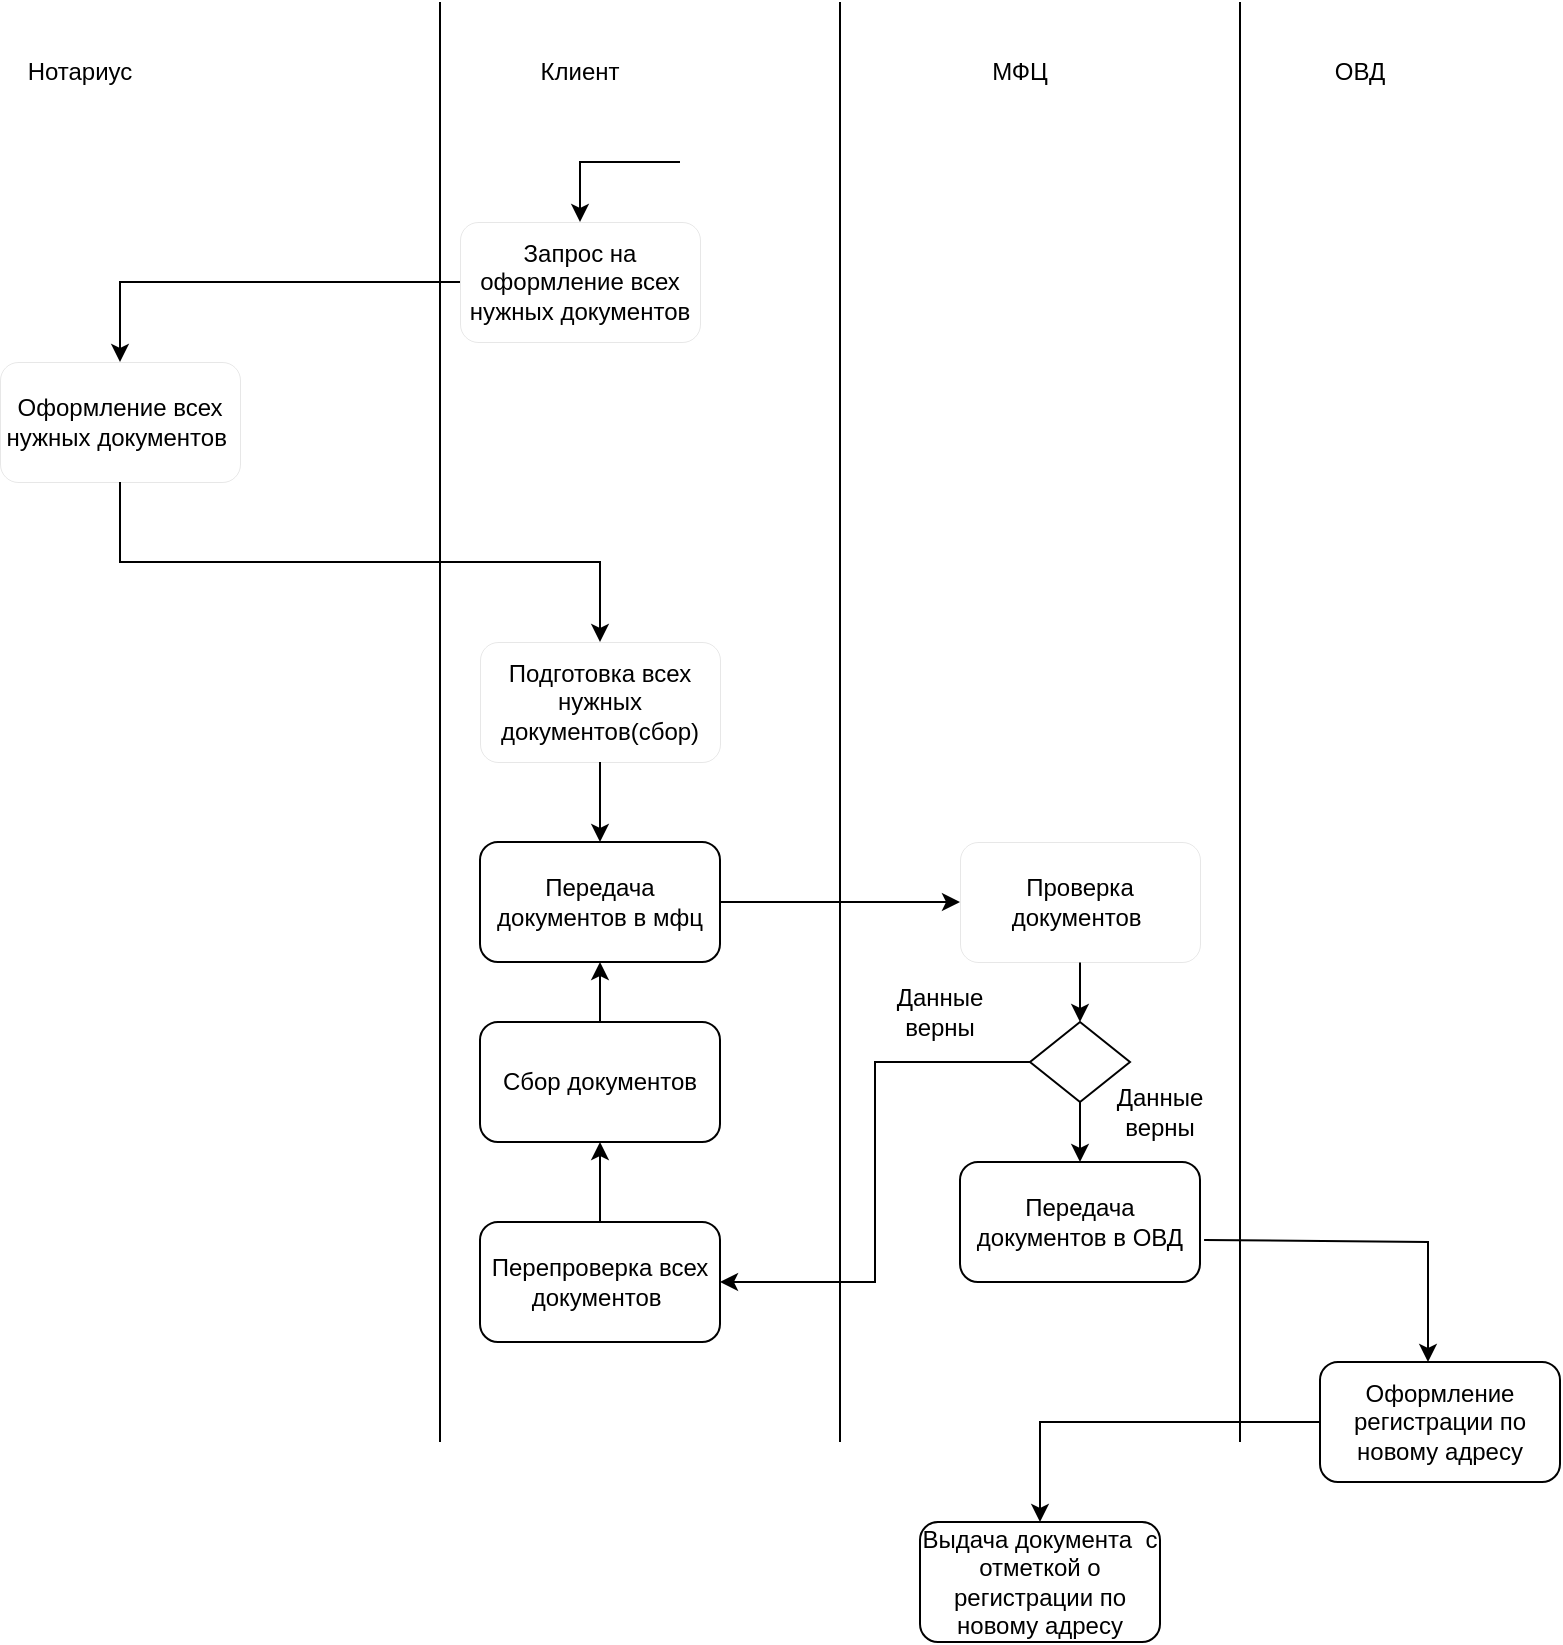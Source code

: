 <mxfile version="22.0.6" type="device">
  <diagram name="Страница 1" id="mk4cR8Ya14CtK5K9nIGn">
    <mxGraphModel dx="1386" dy="791" grid="1" gridSize="10" guides="1" tooltips="1" connect="1" arrows="1" fold="1" page="1" pageScale="1" pageWidth="827" pageHeight="1169" math="0" shadow="0">
      <root>
        <mxCell id="0" />
        <mxCell id="1" parent="0" />
        <mxCell id="EhfTGo5Pv-C4Cp4tTSCV-30" value="Нотариус" style="text;html=1;strokeColor=none;fillColor=none;align=center;verticalAlign=middle;whiteSpace=wrap;rounded=0;" vertex="1" parent="1">
          <mxGeometry x="70" y="20" width="60" height="30" as="geometry" />
        </mxCell>
        <mxCell id="EhfTGo5Pv-C4Cp4tTSCV-31" value="Клиент" style="text;html=1;strokeColor=none;fillColor=none;align=center;verticalAlign=middle;whiteSpace=wrap;rounded=0;" vertex="1" parent="1">
          <mxGeometry x="320" y="20" width="60" height="30" as="geometry" />
        </mxCell>
        <mxCell id="EhfTGo5Pv-C4Cp4tTSCV-32" value="МФЦ" style="text;html=1;strokeColor=none;fillColor=none;align=center;verticalAlign=middle;whiteSpace=wrap;rounded=0;" vertex="1" parent="1">
          <mxGeometry x="540" y="20" width="60" height="30" as="geometry" />
        </mxCell>
        <mxCell id="EhfTGo5Pv-C4Cp4tTSCV-34" value="ОВД" style="text;html=1;strokeColor=none;fillColor=none;align=center;verticalAlign=middle;whiteSpace=wrap;rounded=0;" vertex="1" parent="1">
          <mxGeometry x="710" y="20" width="60" height="30" as="geometry" />
        </mxCell>
        <mxCell id="EhfTGo5Pv-C4Cp4tTSCV-35" value="" style="endArrow=none;html=1;rounded=0;" edge="1" parent="1">
          <mxGeometry width="50" height="50" relative="1" as="geometry">
            <mxPoint x="480" y="720" as="sourcePoint" />
            <mxPoint x="480" as="targetPoint" />
          </mxGeometry>
        </mxCell>
        <mxCell id="EhfTGo5Pv-C4Cp4tTSCV-36" value="" style="endArrow=none;html=1;rounded=0;" edge="1" parent="1">
          <mxGeometry width="50" height="50" relative="1" as="geometry">
            <mxPoint x="680" y="720" as="sourcePoint" />
            <mxPoint x="680" as="targetPoint" />
          </mxGeometry>
        </mxCell>
        <mxCell id="EhfTGo5Pv-C4Cp4tTSCV-37" value="" style="endArrow=none;html=1;rounded=0;" edge="1" parent="1">
          <mxGeometry width="50" height="50" relative="1" as="geometry">
            <mxPoint x="280" y="720" as="sourcePoint" />
            <mxPoint x="280" as="targetPoint" />
          </mxGeometry>
        </mxCell>
        <mxCell id="EhfTGo5Pv-C4Cp4tTSCV-38" value="" style="endArrow=classic;html=1;rounded=0;entryX=0.5;entryY=0;entryDx=0;entryDy=0;" edge="1" parent="1" target="EhfTGo5Pv-C4Cp4tTSCV-39">
          <mxGeometry width="50" height="50" relative="1" as="geometry">
            <mxPoint x="400" y="80" as="sourcePoint" />
            <mxPoint x="320" y="200" as="targetPoint" />
            <Array as="points">
              <mxPoint x="350" y="80" />
            </Array>
          </mxGeometry>
        </mxCell>
        <mxCell id="EhfTGo5Pv-C4Cp4tTSCV-39" value="Запрос на оформление всех нужных документов" style="rounded=1;whiteSpace=wrap;html=1;strokeWidth=0;" vertex="1" parent="1">
          <mxGeometry x="290" y="110" width="120" height="60" as="geometry" />
        </mxCell>
        <mxCell id="EhfTGo5Pv-C4Cp4tTSCV-40" value="" style="endArrow=classic;html=1;rounded=0;exitX=0;exitY=0.5;exitDx=0;exitDy=0;" edge="1" parent="1" source="EhfTGo5Pv-C4Cp4tTSCV-39">
          <mxGeometry width="50" height="50" relative="1" as="geometry">
            <mxPoint x="390" y="310" as="sourcePoint" />
            <mxPoint x="120" y="180" as="targetPoint" />
            <Array as="points">
              <mxPoint x="120" y="140" />
            </Array>
          </mxGeometry>
        </mxCell>
        <mxCell id="EhfTGo5Pv-C4Cp4tTSCV-41" value="Оформление всех нужных документов&amp;nbsp;" style="rounded=1;whiteSpace=wrap;html=1;strokeWidth=0;" vertex="1" parent="1">
          <mxGeometry x="60" y="180" width="120" height="60" as="geometry" />
        </mxCell>
        <mxCell id="EhfTGo5Pv-C4Cp4tTSCV-42" value="" style="endArrow=classic;html=1;rounded=0;exitX=0.5;exitY=1;exitDx=0;exitDy=0;" edge="1" parent="1" source="EhfTGo5Pv-C4Cp4tTSCV-41">
          <mxGeometry width="50" height="50" relative="1" as="geometry">
            <mxPoint x="390" y="310" as="sourcePoint" />
            <mxPoint x="360" y="320" as="targetPoint" />
            <Array as="points">
              <mxPoint x="120" y="280" />
              <mxPoint x="360" y="280" />
            </Array>
          </mxGeometry>
        </mxCell>
        <mxCell id="EhfTGo5Pv-C4Cp4tTSCV-43" value="Подготовка всех нужных документов(сбор)" style="rounded=1;whiteSpace=wrap;html=1;strokeWidth=0;" vertex="1" parent="1">
          <mxGeometry x="300" y="320" width="120" height="60" as="geometry" />
        </mxCell>
        <mxCell id="EhfTGo5Pv-C4Cp4tTSCV-44" value="" style="endArrow=classic;html=1;rounded=0;exitX=0.5;exitY=1;exitDx=0;exitDy=0;entryX=0.5;entryY=0;entryDx=0;entryDy=0;" edge="1" parent="1" source="EhfTGo5Pv-C4Cp4tTSCV-43" target="EhfTGo5Pv-C4Cp4tTSCV-45">
          <mxGeometry width="50" height="50" relative="1" as="geometry">
            <mxPoint x="390" y="310" as="sourcePoint" />
            <mxPoint x="580" y="370" as="targetPoint" />
            <Array as="points" />
          </mxGeometry>
        </mxCell>
        <mxCell id="EhfTGo5Pv-C4Cp4tTSCV-45" value="Передача документов в мфц" style="rounded=1;whiteSpace=wrap;html=1;" vertex="1" parent="1">
          <mxGeometry x="300" y="420" width="120" height="60" as="geometry" />
        </mxCell>
        <mxCell id="EhfTGo5Pv-C4Cp4tTSCV-46" value="" style="endArrow=classic;html=1;rounded=0;exitX=1;exitY=0.5;exitDx=0;exitDy=0;" edge="1" parent="1" source="EhfTGo5Pv-C4Cp4tTSCV-45">
          <mxGeometry width="50" height="50" relative="1" as="geometry">
            <mxPoint x="390" y="410" as="sourcePoint" />
            <mxPoint x="540" y="450" as="targetPoint" />
          </mxGeometry>
        </mxCell>
        <mxCell id="EhfTGo5Pv-C4Cp4tTSCV-55" style="edgeStyle=orthogonalEdgeStyle;rounded=0;orthogonalLoop=1;jettySize=auto;html=1;exitX=0.5;exitY=1;exitDx=0;exitDy=0;entryX=0.5;entryY=0;entryDx=0;entryDy=0;" edge="1" parent="1" source="EhfTGo5Pv-C4Cp4tTSCV-47" target="EhfTGo5Pv-C4Cp4tTSCV-54">
          <mxGeometry relative="1" as="geometry" />
        </mxCell>
        <mxCell id="EhfTGo5Pv-C4Cp4tTSCV-47" value="Проверка документов&amp;nbsp;" style="rounded=1;whiteSpace=wrap;html=1;strokeWidth=0;" vertex="1" parent="1">
          <mxGeometry x="540" y="420" width="120" height="60" as="geometry" />
        </mxCell>
        <mxCell id="EhfTGo5Pv-C4Cp4tTSCV-48" value="Передача документов в ОВД" style="rounded=1;whiteSpace=wrap;html=1;" vertex="1" parent="1">
          <mxGeometry x="540" y="580" width="120" height="60" as="geometry" />
        </mxCell>
        <mxCell id="EhfTGo5Pv-C4Cp4tTSCV-49" value="" style="endArrow=classic;html=1;rounded=0;exitX=1.017;exitY=0.65;exitDx=0;exitDy=0;exitPerimeter=0;entryX=0.45;entryY=0;entryDx=0;entryDy=0;entryPerimeter=0;" edge="1" parent="1" source="EhfTGo5Pv-C4Cp4tTSCV-48" target="EhfTGo5Pv-C4Cp4tTSCV-51">
          <mxGeometry width="50" height="50" relative="1" as="geometry">
            <mxPoint x="390" y="410" as="sourcePoint" />
            <mxPoint x="760" y="600" as="targetPoint" />
            <Array as="points">
              <mxPoint x="774" y="620" />
            </Array>
          </mxGeometry>
        </mxCell>
        <mxCell id="EhfTGo5Pv-C4Cp4tTSCV-51" value="Оформление регистрации по новому адресу" style="rounded=1;whiteSpace=wrap;html=1;" vertex="1" parent="1">
          <mxGeometry x="720" y="680" width="120" height="60" as="geometry" />
        </mxCell>
        <mxCell id="EhfTGo5Pv-C4Cp4tTSCV-52" value="" style="endArrow=classic;html=1;rounded=0;exitX=0;exitY=0.5;exitDx=0;exitDy=0;entryX=0.5;entryY=0;entryDx=0;entryDy=0;" edge="1" parent="1" source="EhfTGo5Pv-C4Cp4tTSCV-51" target="EhfTGo5Pv-C4Cp4tTSCV-53">
          <mxGeometry width="50" height="50" relative="1" as="geometry">
            <mxPoint x="390" y="510" as="sourcePoint" />
            <mxPoint x="580" y="660" as="targetPoint" />
            <Array as="points">
              <mxPoint x="580" y="710" />
            </Array>
          </mxGeometry>
        </mxCell>
        <mxCell id="EhfTGo5Pv-C4Cp4tTSCV-53" value="Выдача документа&amp;nbsp; с отметкой о регистрации по новому адресу" style="rounded=1;whiteSpace=wrap;html=1;" vertex="1" parent="1">
          <mxGeometry x="520" y="760" width="120" height="60" as="geometry" />
        </mxCell>
        <mxCell id="EhfTGo5Pv-C4Cp4tTSCV-56" style="edgeStyle=orthogonalEdgeStyle;rounded=0;orthogonalLoop=1;jettySize=auto;html=1;exitX=0.5;exitY=1;exitDx=0;exitDy=0;entryX=0.5;entryY=0;entryDx=0;entryDy=0;" edge="1" parent="1" source="EhfTGo5Pv-C4Cp4tTSCV-54" target="EhfTGo5Pv-C4Cp4tTSCV-48">
          <mxGeometry relative="1" as="geometry" />
        </mxCell>
        <mxCell id="EhfTGo5Pv-C4Cp4tTSCV-62" style="edgeStyle=orthogonalEdgeStyle;rounded=0;orthogonalLoop=1;jettySize=auto;html=1;exitX=0;exitY=0.5;exitDx=0;exitDy=0;entryX=1;entryY=0.5;entryDx=0;entryDy=0;" edge="1" parent="1" source="EhfTGo5Pv-C4Cp4tTSCV-54" target="EhfTGo5Pv-C4Cp4tTSCV-58">
          <mxGeometry relative="1" as="geometry" />
        </mxCell>
        <mxCell id="EhfTGo5Pv-C4Cp4tTSCV-54" value="" style="rhombus;whiteSpace=wrap;html=1;" vertex="1" parent="1">
          <mxGeometry x="575" y="510" width="50" height="40" as="geometry" />
        </mxCell>
        <mxCell id="EhfTGo5Pv-C4Cp4tTSCV-57" value="Данные верны" style="text;html=1;strokeColor=none;fillColor=none;align=center;verticalAlign=middle;whiteSpace=wrap;rounded=0;" vertex="1" parent="1">
          <mxGeometry x="610" y="540" width="60" height="30" as="geometry" />
        </mxCell>
        <mxCell id="EhfTGo5Pv-C4Cp4tTSCV-60" style="edgeStyle=orthogonalEdgeStyle;rounded=0;orthogonalLoop=1;jettySize=auto;html=1;exitX=0.5;exitY=0;exitDx=0;exitDy=0;entryX=0.5;entryY=1;entryDx=0;entryDy=0;" edge="1" parent="1" source="EhfTGo5Pv-C4Cp4tTSCV-58" target="EhfTGo5Pv-C4Cp4tTSCV-59">
          <mxGeometry relative="1" as="geometry" />
        </mxCell>
        <mxCell id="EhfTGo5Pv-C4Cp4tTSCV-58" value="Перепроверка всех документов&amp;nbsp;" style="rounded=1;whiteSpace=wrap;html=1;" vertex="1" parent="1">
          <mxGeometry x="300" y="610" width="120" height="60" as="geometry" />
        </mxCell>
        <mxCell id="EhfTGo5Pv-C4Cp4tTSCV-61" style="edgeStyle=orthogonalEdgeStyle;rounded=0;orthogonalLoop=1;jettySize=auto;html=1;exitX=0.5;exitY=0;exitDx=0;exitDy=0;entryX=0.5;entryY=1;entryDx=0;entryDy=0;" edge="1" parent="1" source="EhfTGo5Pv-C4Cp4tTSCV-59" target="EhfTGo5Pv-C4Cp4tTSCV-45">
          <mxGeometry relative="1" as="geometry" />
        </mxCell>
        <mxCell id="EhfTGo5Pv-C4Cp4tTSCV-59" value="Сбор документов" style="rounded=1;whiteSpace=wrap;html=1;" vertex="1" parent="1">
          <mxGeometry x="300" y="510" width="120" height="60" as="geometry" />
        </mxCell>
        <mxCell id="EhfTGo5Pv-C4Cp4tTSCV-63" value="Данные верны" style="text;html=1;strokeColor=none;fillColor=none;align=center;verticalAlign=middle;whiteSpace=wrap;rounded=0;" vertex="1" parent="1">
          <mxGeometry x="500" y="490" width="60" height="30" as="geometry" />
        </mxCell>
      </root>
    </mxGraphModel>
  </diagram>
</mxfile>
